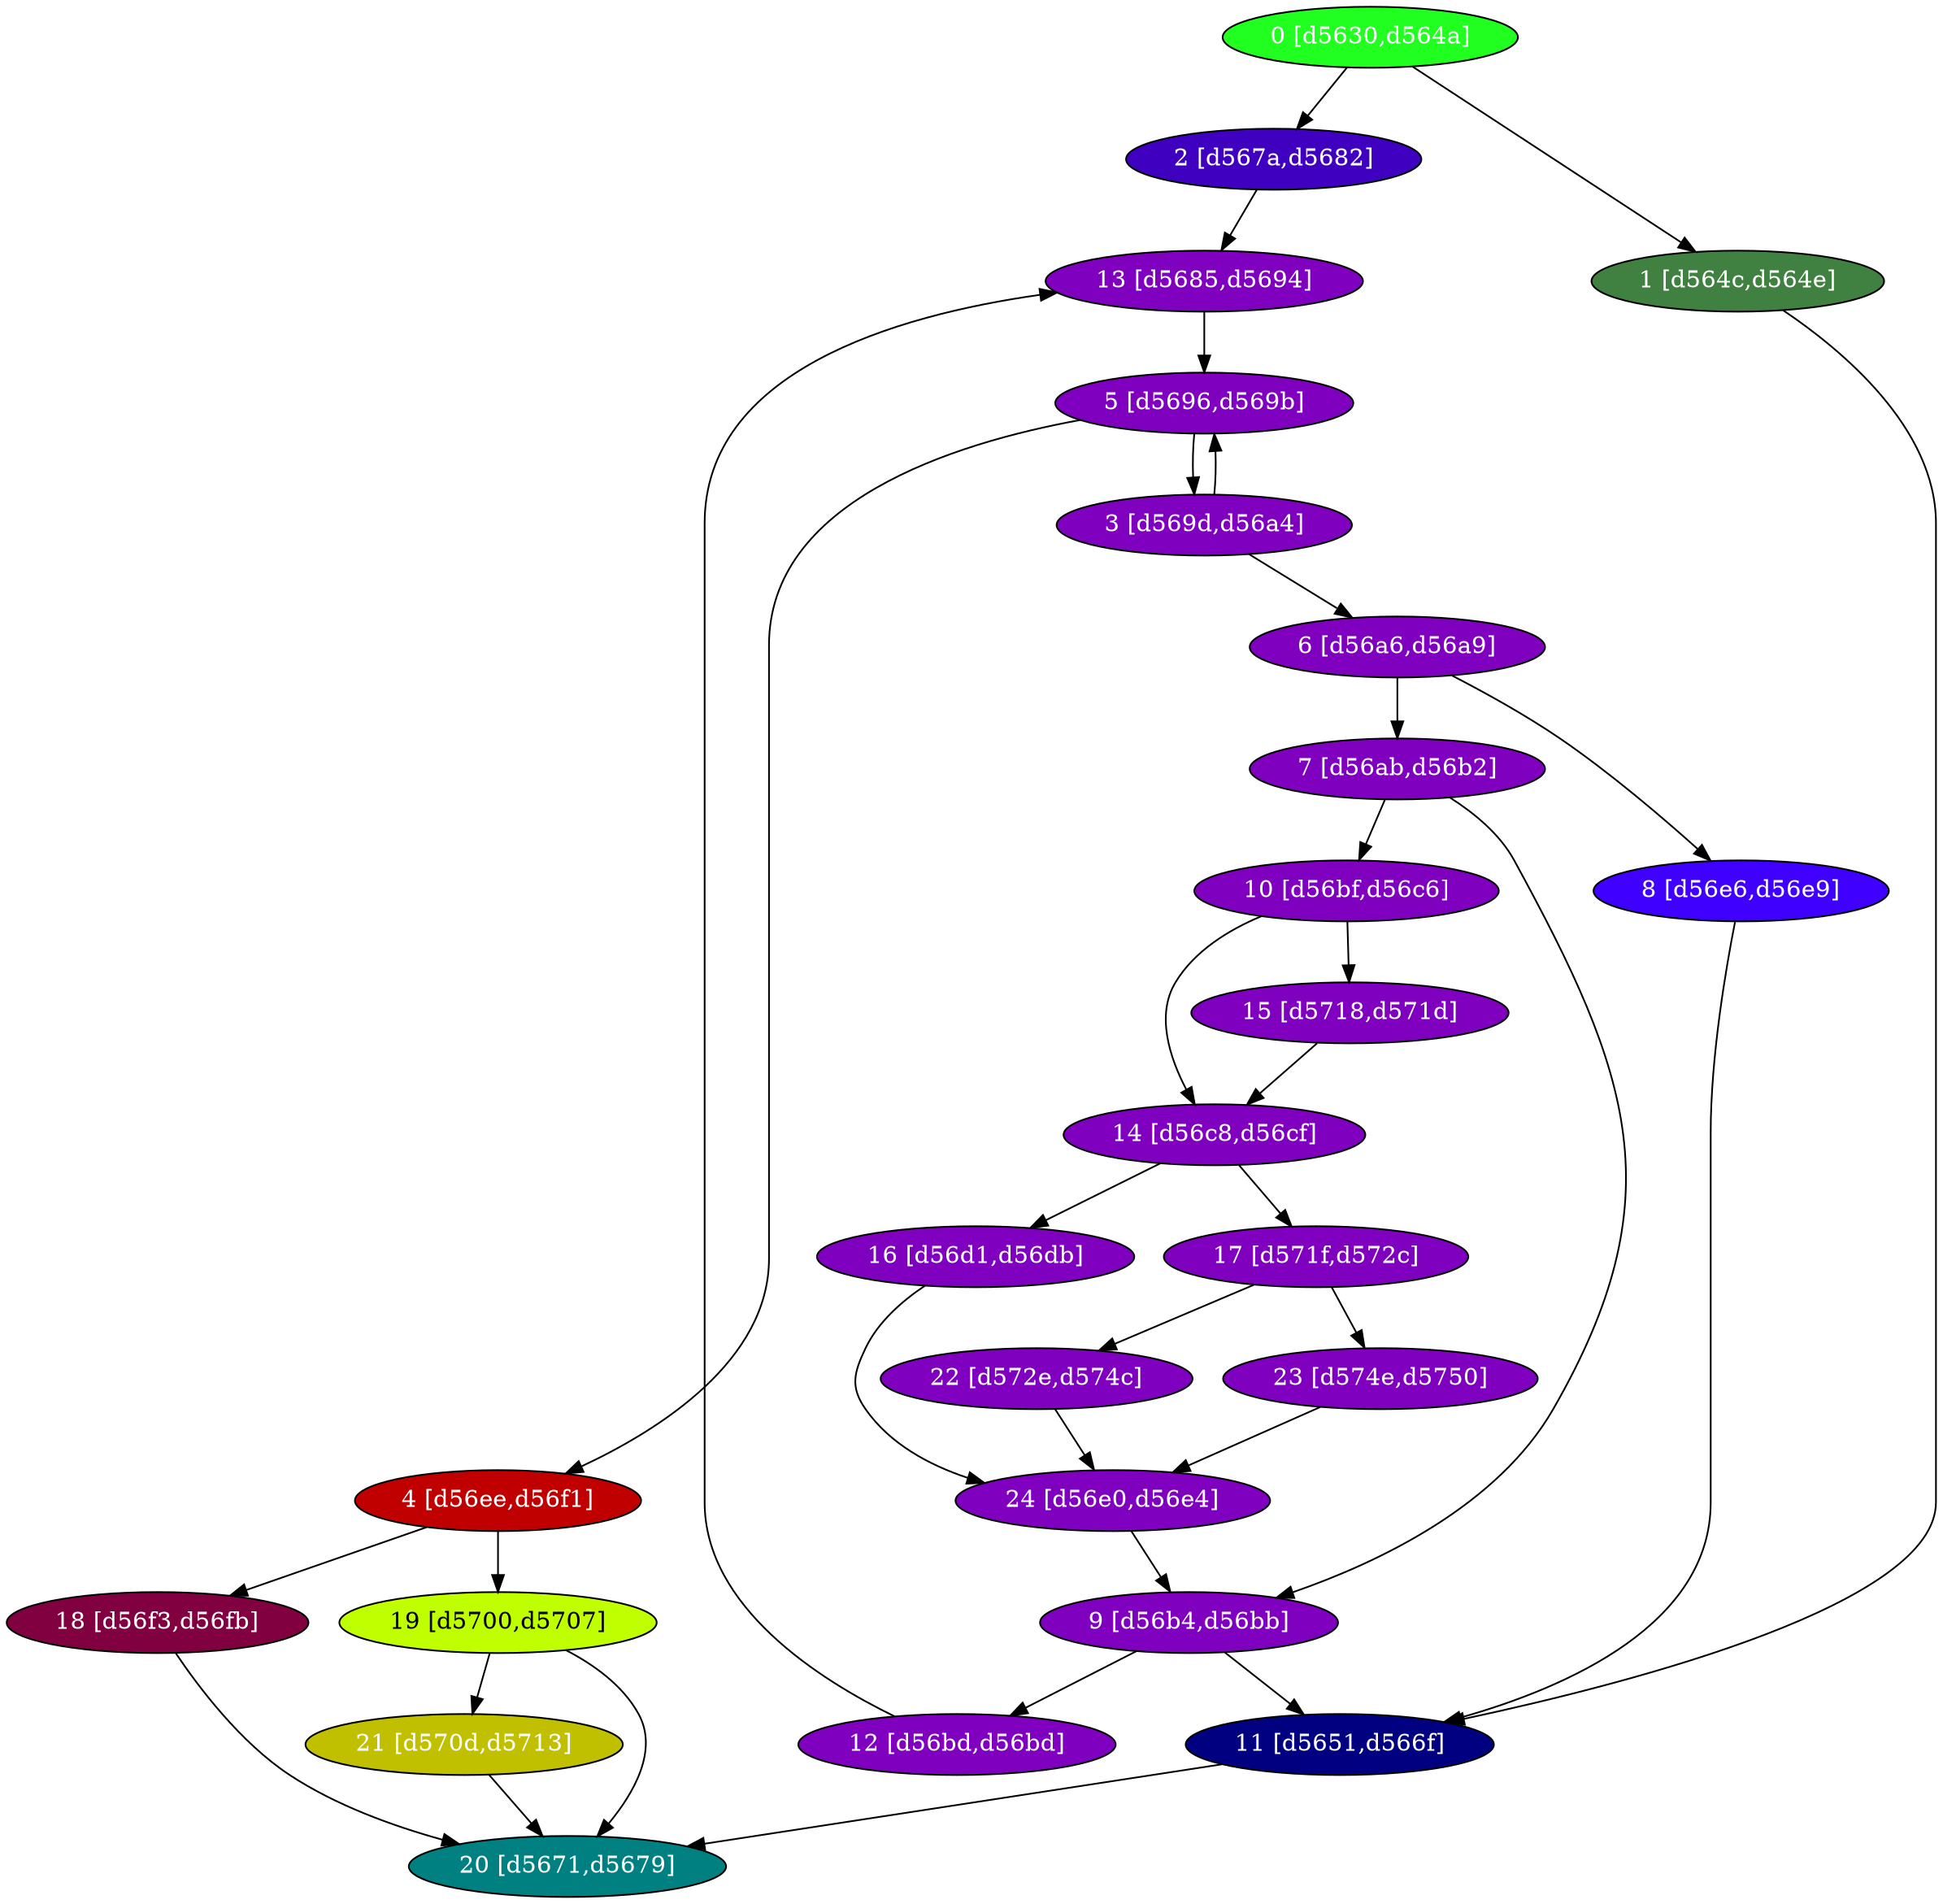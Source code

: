 diGraph libnss3{
	libnss3_0  [style=filled fillcolor="#20FF20" fontcolor="#ffffff" shape=oval label="0 [d5630,d564a]"]
	libnss3_1  [style=filled fillcolor="#408040" fontcolor="#ffffff" shape=oval label="1 [d564c,d564e]"]
	libnss3_2  [style=filled fillcolor="#4000C0" fontcolor="#ffffff" shape=oval label="2 [d567a,d5682]"]
	libnss3_3  [style=filled fillcolor="#8000C0" fontcolor="#ffffff" shape=oval label="3 [d569d,d56a4]"]
	libnss3_4  [style=filled fillcolor="#C00000" fontcolor="#ffffff" shape=oval label="4 [d56ee,d56f1]"]
	libnss3_5  [style=filled fillcolor="#8000C0" fontcolor="#ffffff" shape=oval label="5 [d5696,d569b]"]
	libnss3_6  [style=filled fillcolor="#8000C0" fontcolor="#ffffff" shape=oval label="6 [d56a6,d56a9]"]
	libnss3_7  [style=filled fillcolor="#8000C0" fontcolor="#ffffff" shape=oval label="7 [d56ab,d56b2]"]
	libnss3_8  [style=filled fillcolor="#4000FF" fontcolor="#ffffff" shape=oval label="8 [d56e6,d56e9]"]
	libnss3_9  [style=filled fillcolor="#8000C0" fontcolor="#ffffff" shape=oval label="9 [d56b4,d56bb]"]
	libnss3_a  [style=filled fillcolor="#8000C0" fontcolor="#ffffff" shape=oval label="10 [d56bf,d56c6]"]
	libnss3_b  [style=filled fillcolor="#000080" fontcolor="#ffffff" shape=oval label="11 [d5651,d566f]"]
	libnss3_c  [style=filled fillcolor="#8000C0" fontcolor="#ffffff" shape=oval label="12 [d56bd,d56bd]"]
	libnss3_d  [style=filled fillcolor="#8000C0" fontcolor="#ffffff" shape=oval label="13 [d5685,d5694]"]
	libnss3_e  [style=filled fillcolor="#8000C0" fontcolor="#ffffff" shape=oval label="14 [d56c8,d56cf]"]
	libnss3_f  [style=filled fillcolor="#8000C0" fontcolor="#ffffff" shape=oval label="15 [d5718,d571d]"]
	libnss3_10  [style=filled fillcolor="#8000C0" fontcolor="#ffffff" shape=oval label="16 [d56d1,d56db]"]
	libnss3_11  [style=filled fillcolor="#8000C0" fontcolor="#ffffff" shape=oval label="17 [d571f,d572c]"]
	libnss3_12  [style=filled fillcolor="#800040" fontcolor="#ffffff" shape=oval label="18 [d56f3,d56fb]"]
	libnss3_13  [style=filled fillcolor="#C0FF00" fontcolor="#000000" shape=oval label="19 [d5700,d5707]"]
	libnss3_14  [style=filled fillcolor="#008080" fontcolor="#ffffff" shape=oval label="20 [d5671,d5679]"]
	libnss3_15  [style=filled fillcolor="#C0C000" fontcolor="#ffffff" shape=oval label="21 [d570d,d5713]"]
	libnss3_16  [style=filled fillcolor="#8000C0" fontcolor="#ffffff" shape=oval label="22 [d572e,d574c]"]
	libnss3_17  [style=filled fillcolor="#8000C0" fontcolor="#ffffff" shape=oval label="23 [d574e,d5750]"]
	libnss3_18  [style=filled fillcolor="#8000C0" fontcolor="#ffffff" shape=oval label="24 [d56e0,d56e4]"]

	libnss3_0 -> libnss3_1
	libnss3_0 -> libnss3_2
	libnss3_1 -> libnss3_b
	libnss3_2 -> libnss3_d
	libnss3_3 -> libnss3_5
	libnss3_3 -> libnss3_6
	libnss3_4 -> libnss3_12
	libnss3_4 -> libnss3_13
	libnss3_5 -> libnss3_3
	libnss3_5 -> libnss3_4
	libnss3_6 -> libnss3_7
	libnss3_6 -> libnss3_8
	libnss3_7 -> libnss3_9
	libnss3_7 -> libnss3_a
	libnss3_8 -> libnss3_b
	libnss3_9 -> libnss3_b
	libnss3_9 -> libnss3_c
	libnss3_a -> libnss3_e
	libnss3_a -> libnss3_f
	libnss3_b -> libnss3_14
	libnss3_c -> libnss3_d
	libnss3_d -> libnss3_5
	libnss3_e -> libnss3_10
	libnss3_e -> libnss3_11
	libnss3_f -> libnss3_e
	libnss3_10 -> libnss3_18
	libnss3_11 -> libnss3_16
	libnss3_11 -> libnss3_17
	libnss3_12 -> libnss3_14
	libnss3_13 -> libnss3_14
	libnss3_13 -> libnss3_15
	libnss3_15 -> libnss3_14
	libnss3_16 -> libnss3_18
	libnss3_17 -> libnss3_18
	libnss3_18 -> libnss3_9
}